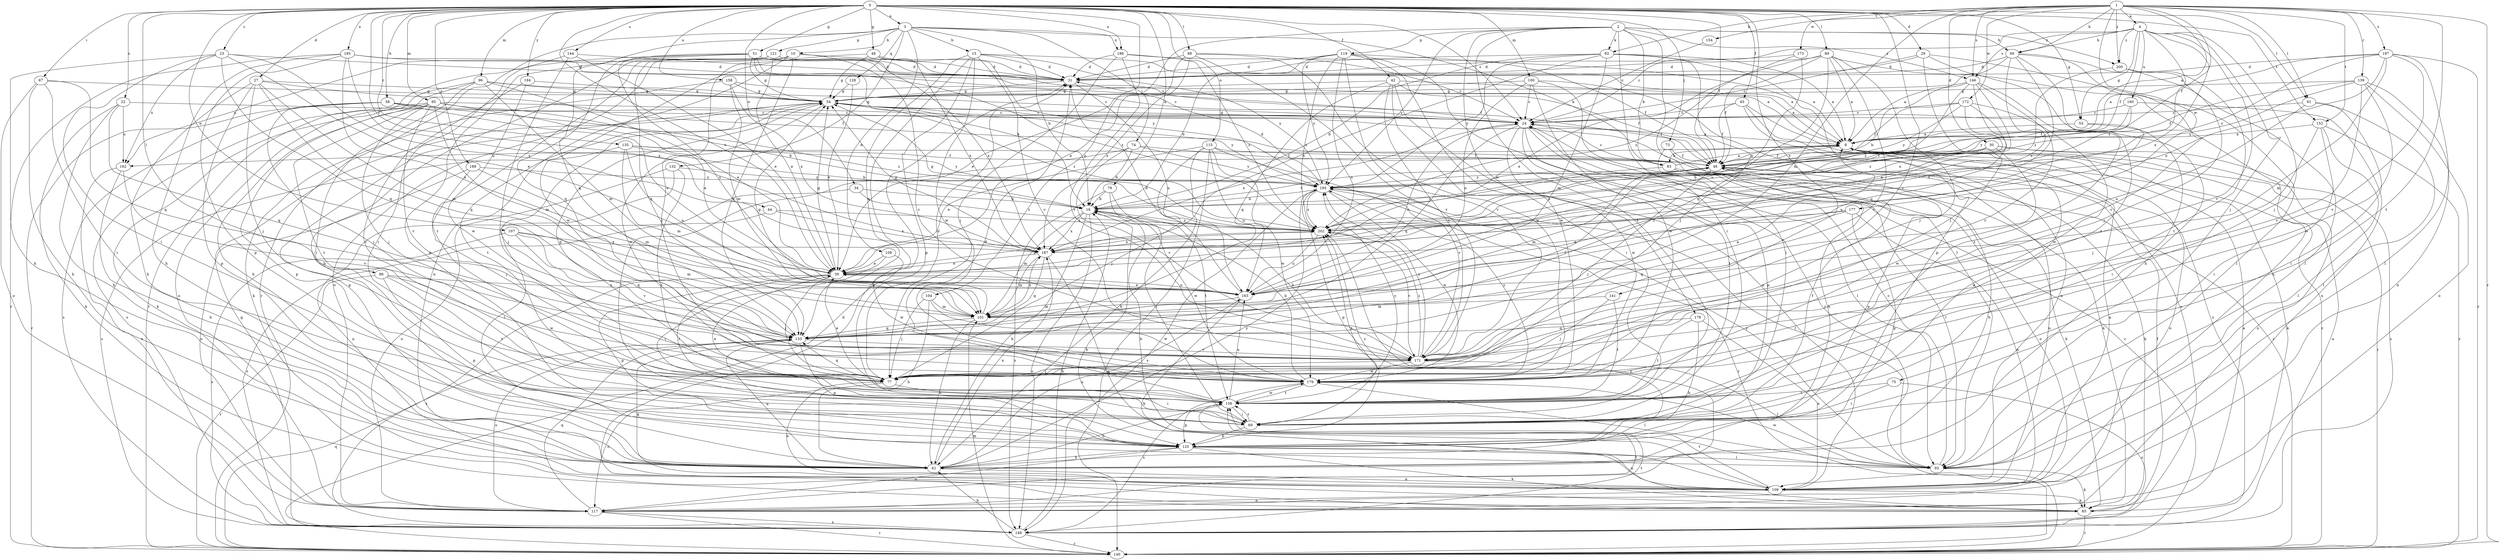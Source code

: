 strict digraph  {
0;
1;
2;
3;
4;
8;
10;
15;
16;
22;
23;
24;
27;
29;
30;
31;
34;
39;
42;
44;
45;
46;
48;
51;
53;
54;
58;
60;
61;
67;
69;
73;
74;
75;
77;
79;
82;
83;
85;
86;
88;
89;
91;
93;
95;
96;
100;
101;
104;
107;
108;
109;
115;
117;
119;
121;
125;
128;
132;
133;
135;
139;
140;
141;
144;
146;
148;
152;
154;
156;
158;
160;
162;
163;
171;
172;
173;
177;
178;
179;
185;
186;
187;
188;
194;
195;
197;
200;
202;
0 -> 3  [label=a];
0 -> 22  [label=c];
0 -> 23  [label=c];
0 -> 24  [label=c];
0 -> 27  [label=d];
0 -> 29  [label=d];
0 -> 34  [label=e];
0 -> 39  [label=e];
0 -> 42  [label=f];
0 -> 44  [label=f];
0 -> 45  [label=f];
0 -> 46  [label=f];
0 -> 48  [label=g];
0 -> 51  [label=g];
0 -> 53  [label=g];
0 -> 58  [label=h];
0 -> 67  [label=i];
0 -> 73  [label=j];
0 -> 79  [label=k];
0 -> 86  [label=l];
0 -> 88  [label=l];
0 -> 89  [label=l];
0 -> 91  [label=l];
0 -> 95  [label=m];
0 -> 96  [label=m];
0 -> 100  [label=m];
0 -> 104  [label=n];
0 -> 107  [label=n];
0 -> 115  [label=o];
0 -> 135  [label=r];
0 -> 141  [label=s];
0 -> 144  [label=s];
0 -> 152  [label=t];
0 -> 158  [label=u];
0 -> 171  [label=v];
0 -> 185  [label=x];
0 -> 186  [label=x];
0 -> 188  [label=y];
0 -> 194  [label=y];
1 -> 4  [label=a];
1 -> 8  [label=a];
1 -> 30  [label=d];
1 -> 46  [label=f];
1 -> 60  [label=h];
1 -> 82  [label=k];
1 -> 91  [label=l];
1 -> 101  [label=m];
1 -> 139  [label=r];
1 -> 140  [label=r];
1 -> 146  [label=s];
1 -> 152  [label=t];
1 -> 154  [label=t];
1 -> 156  [label=t];
1 -> 172  [label=w];
1 -> 173  [label=w];
1 -> 177  [label=w];
1 -> 197  [label=z];
1 -> 200  [label=z];
2 -> 39  [label=e];
2 -> 60  [label=h];
2 -> 69  [label=i];
2 -> 82  [label=k];
2 -> 83  [label=k];
2 -> 93  [label=l];
2 -> 119  [label=p];
2 -> 146  [label=s];
2 -> 156  [label=t];
2 -> 178  [label=w];
2 -> 195  [label=y];
2 -> 200  [label=z];
3 -> 10  [label=b];
3 -> 15  [label=b];
3 -> 16  [label=b];
3 -> 74  [label=j];
3 -> 83  [label=k];
3 -> 108  [label=n];
3 -> 121  [label=p];
3 -> 128  [label=q];
3 -> 132  [label=q];
3 -> 133  [label=q];
3 -> 140  [label=r];
3 -> 186  [label=x];
4 -> 24  [label=c];
4 -> 46  [label=f];
4 -> 53  [label=g];
4 -> 60  [label=h];
4 -> 75  [label=j];
4 -> 77  [label=j];
4 -> 146  [label=s];
4 -> 160  [label=u];
4 -> 171  [label=v];
4 -> 187  [label=x];
4 -> 200  [label=z];
4 -> 202  [label=z];
8 -> 46  [label=f];
8 -> 83  [label=k];
8 -> 85  [label=k];
8 -> 117  [label=o];
8 -> 140  [label=r];
8 -> 162  [label=u];
10 -> 31  [label=d];
10 -> 77  [label=j];
10 -> 109  [label=n];
10 -> 117  [label=o];
10 -> 133  [label=q];
10 -> 162  [label=u];
10 -> 171  [label=v];
15 -> 8  [label=a];
15 -> 31  [label=d];
15 -> 85  [label=k];
15 -> 125  [label=p];
15 -> 133  [label=q];
15 -> 171  [label=v];
15 -> 179  [label=w];
15 -> 195  [label=y];
16 -> 46  [label=f];
16 -> 61  [label=h];
16 -> 101  [label=m];
16 -> 148  [label=s];
16 -> 179  [label=w];
16 -> 187  [label=x];
16 -> 202  [label=z];
22 -> 24  [label=c];
22 -> 61  [label=h];
22 -> 85  [label=k];
22 -> 133  [label=q];
22 -> 162  [label=u];
23 -> 31  [label=d];
23 -> 39  [label=e];
23 -> 61  [label=h];
23 -> 69  [label=i];
23 -> 133  [label=q];
23 -> 162  [label=u];
23 -> 187  [label=x];
24 -> 8  [label=a];
24 -> 54  [label=g];
24 -> 93  [label=l];
24 -> 125  [label=p];
24 -> 133  [label=q];
24 -> 140  [label=r];
24 -> 156  [label=t];
24 -> 179  [label=w];
24 -> 187  [label=x];
27 -> 46  [label=f];
27 -> 54  [label=g];
27 -> 61  [label=h];
27 -> 77  [label=j];
27 -> 101  [label=m];
27 -> 125  [label=p];
27 -> 133  [label=q];
29 -> 24  [label=c];
29 -> 31  [label=d];
29 -> 61  [label=h];
29 -> 77  [label=j];
29 -> 93  [label=l];
30 -> 16  [label=b];
30 -> 46  [label=f];
30 -> 117  [label=o];
30 -> 148  [label=s];
30 -> 179  [label=w];
30 -> 187  [label=x];
31 -> 54  [label=g];
31 -> 163  [label=u];
34 -> 16  [label=b];
34 -> 109  [label=n];
34 -> 202  [label=z];
39 -> 54  [label=g];
39 -> 77  [label=j];
39 -> 125  [label=p];
39 -> 148  [label=s];
39 -> 156  [label=t];
39 -> 163  [label=u];
39 -> 202  [label=z];
42 -> 8  [label=a];
42 -> 46  [label=f];
42 -> 54  [label=g];
42 -> 69  [label=i];
42 -> 109  [label=n];
42 -> 133  [label=q];
42 -> 171  [label=v];
44 -> 148  [label=s];
44 -> 187  [label=x];
44 -> 202  [label=z];
45 -> 24  [label=c];
45 -> 46  [label=f];
45 -> 109  [label=n];
45 -> 140  [label=r];
45 -> 148  [label=s];
46 -> 8  [label=a];
46 -> 61  [label=h];
46 -> 77  [label=j];
46 -> 85  [label=k];
46 -> 101  [label=m];
46 -> 109  [label=n];
46 -> 125  [label=p];
46 -> 195  [label=y];
48 -> 31  [label=d];
48 -> 54  [label=g];
48 -> 179  [label=w];
48 -> 187  [label=x];
48 -> 195  [label=y];
51 -> 8  [label=a];
51 -> 16  [label=b];
51 -> 24  [label=c];
51 -> 31  [label=d];
51 -> 54  [label=g];
51 -> 69  [label=i];
51 -> 125  [label=p];
51 -> 133  [label=q];
51 -> 163  [label=u];
51 -> 202  [label=z];
53 -> 8  [label=a];
53 -> 69  [label=i];
53 -> 163  [label=u];
54 -> 24  [label=c];
54 -> 46  [label=f];
54 -> 77  [label=j];
54 -> 156  [label=t];
54 -> 179  [label=w];
54 -> 195  [label=y];
54 -> 202  [label=z];
58 -> 24  [label=c];
58 -> 39  [label=e];
58 -> 77  [label=j];
58 -> 140  [label=r];
58 -> 148  [label=s];
58 -> 202  [label=z];
60 -> 8  [label=a];
60 -> 31  [label=d];
60 -> 93  [label=l];
60 -> 156  [label=t];
60 -> 163  [label=u];
60 -> 171  [label=v];
60 -> 187  [label=x];
61 -> 54  [label=g];
61 -> 109  [label=n];
61 -> 133  [label=q];
61 -> 163  [label=u];
61 -> 187  [label=x];
61 -> 195  [label=y];
67 -> 54  [label=g];
67 -> 61  [label=h];
67 -> 69  [label=i];
67 -> 117  [label=o];
67 -> 133  [label=q];
69 -> 8  [label=a];
69 -> 46  [label=f];
69 -> 125  [label=p];
69 -> 156  [label=t];
69 -> 202  [label=z];
73 -> 46  [label=f];
73 -> 61  [label=h];
73 -> 85  [label=k];
74 -> 16  [label=b];
74 -> 46  [label=f];
74 -> 69  [label=i];
74 -> 171  [label=v];
74 -> 195  [label=y];
75 -> 69  [label=i];
75 -> 148  [label=s];
75 -> 156  [label=t];
77 -> 31  [label=d];
77 -> 39  [label=e];
77 -> 54  [label=g];
77 -> 69  [label=i];
77 -> 109  [label=n];
77 -> 117  [label=o];
77 -> 133  [label=q];
79 -> 16  [label=b];
79 -> 69  [label=i];
79 -> 148  [label=s];
79 -> 156  [label=t];
82 -> 8  [label=a];
82 -> 16  [label=b];
82 -> 31  [label=d];
82 -> 77  [label=j];
82 -> 101  [label=m];
82 -> 125  [label=p];
82 -> 187  [label=x];
82 -> 195  [label=y];
83 -> 8  [label=a];
83 -> 24  [label=c];
83 -> 85  [label=k];
83 -> 93  [label=l];
83 -> 117  [label=o];
83 -> 202  [label=z];
85 -> 8  [label=a];
85 -> 46  [label=f];
85 -> 140  [label=r];
86 -> 125  [label=p];
86 -> 140  [label=r];
86 -> 156  [label=t];
86 -> 163  [label=u];
86 -> 179  [label=w];
88 -> 24  [label=c];
88 -> 31  [label=d];
88 -> 39  [label=e];
88 -> 171  [label=v];
88 -> 179  [label=w];
88 -> 187  [label=x];
89 -> 8  [label=a];
89 -> 31  [label=d];
89 -> 39  [label=e];
89 -> 46  [label=f];
89 -> 77  [label=j];
89 -> 109  [label=n];
89 -> 133  [label=q];
89 -> 171  [label=v];
91 -> 24  [label=c];
91 -> 69  [label=i];
91 -> 93  [label=l];
91 -> 163  [label=u];
93 -> 16  [label=b];
93 -> 24  [label=c];
93 -> 85  [label=k];
93 -> 179  [label=w];
93 -> 195  [label=y];
95 -> 16  [label=b];
95 -> 24  [label=c];
95 -> 39  [label=e];
95 -> 77  [label=j];
95 -> 85  [label=k];
95 -> 101  [label=m];
95 -> 125  [label=p];
95 -> 148  [label=s];
95 -> 156  [label=t];
95 -> 171  [label=v];
96 -> 24  [label=c];
96 -> 39  [label=e];
96 -> 54  [label=g];
96 -> 61  [label=h];
96 -> 69  [label=i];
96 -> 101  [label=m];
96 -> 117  [label=o];
100 -> 24  [label=c];
100 -> 54  [label=g];
100 -> 69  [label=i];
100 -> 148  [label=s];
100 -> 163  [label=u];
100 -> 179  [label=w];
101 -> 54  [label=g];
101 -> 61  [label=h];
101 -> 133  [label=q];
101 -> 187  [label=x];
104 -> 61  [label=h];
104 -> 77  [label=j];
104 -> 101  [label=m];
104 -> 179  [label=w];
107 -> 101  [label=m];
107 -> 133  [label=q];
107 -> 148  [label=s];
107 -> 171  [label=v];
107 -> 187  [label=x];
108 -> 39  [label=e];
108 -> 69  [label=i];
108 -> 179  [label=w];
109 -> 8  [label=a];
109 -> 16  [label=b];
109 -> 85  [label=k];
109 -> 117  [label=o];
109 -> 133  [label=q];
109 -> 156  [label=t];
115 -> 39  [label=e];
115 -> 46  [label=f];
115 -> 61  [label=h];
115 -> 77  [label=j];
115 -> 140  [label=r];
115 -> 163  [label=u];
115 -> 171  [label=v];
115 -> 179  [label=w];
117 -> 133  [label=q];
117 -> 140  [label=r];
117 -> 148  [label=s];
117 -> 156  [label=t];
117 -> 202  [label=z];
119 -> 8  [label=a];
119 -> 16  [label=b];
119 -> 31  [label=d];
119 -> 140  [label=r];
119 -> 163  [label=u];
119 -> 171  [label=v];
119 -> 179  [label=w];
119 -> 195  [label=y];
119 -> 202  [label=z];
121 -> 31  [label=d];
121 -> 39  [label=e];
121 -> 61  [label=h];
121 -> 133  [label=q];
121 -> 156  [label=t];
121 -> 187  [label=x];
125 -> 61  [label=h];
125 -> 85  [label=k];
125 -> 93  [label=l];
125 -> 109  [label=n];
125 -> 117  [label=o];
125 -> 202  [label=z];
128 -> 39  [label=e];
128 -> 54  [label=g];
132 -> 93  [label=l];
132 -> 117  [label=o];
132 -> 156  [label=t];
132 -> 195  [label=y];
133 -> 8  [label=a];
133 -> 46  [label=f];
133 -> 117  [label=o];
133 -> 125  [label=p];
133 -> 171  [label=v];
135 -> 16  [label=b];
135 -> 46  [label=f];
135 -> 101  [label=m];
135 -> 148  [label=s];
135 -> 163  [label=u];
135 -> 195  [label=y];
139 -> 46  [label=f];
139 -> 54  [label=g];
139 -> 109  [label=n];
139 -> 117  [label=o];
139 -> 171  [label=v];
139 -> 179  [label=w];
139 -> 195  [label=y];
140 -> 24  [label=c];
140 -> 31  [label=d];
140 -> 101  [label=m];
140 -> 133  [label=q];
141 -> 77  [label=j];
141 -> 101  [label=m];
141 -> 156  [label=t];
144 -> 31  [label=d];
144 -> 39  [label=e];
144 -> 140  [label=r];
144 -> 171  [label=v];
146 -> 16  [label=b];
146 -> 39  [label=e];
146 -> 54  [label=g];
146 -> 156  [label=t];
146 -> 171  [label=v];
146 -> 187  [label=x];
146 -> 202  [label=z];
148 -> 8  [label=a];
148 -> 16  [label=b];
148 -> 54  [label=g];
148 -> 61  [label=h];
148 -> 140  [label=r];
148 -> 156  [label=t];
152 -> 8  [label=a];
152 -> 69  [label=i];
152 -> 77  [label=j];
152 -> 93  [label=l];
152 -> 140  [label=r];
154 -> 24  [label=c];
156 -> 31  [label=d];
156 -> 39  [label=e];
156 -> 61  [label=h];
156 -> 69  [label=i];
156 -> 125  [label=p];
156 -> 163  [label=u];
156 -> 179  [label=w];
156 -> 195  [label=y];
158 -> 24  [label=c];
158 -> 54  [label=g];
158 -> 85  [label=k];
158 -> 101  [label=m];
158 -> 187  [label=x];
160 -> 24  [label=c];
160 -> 46  [label=f];
160 -> 109  [label=n];
160 -> 195  [label=y];
162 -> 61  [label=h];
162 -> 117  [label=o];
162 -> 171  [label=v];
163 -> 24  [label=c];
163 -> 31  [label=d];
163 -> 39  [label=e];
163 -> 85  [label=k];
163 -> 101  [label=m];
171 -> 16  [label=b];
171 -> 77  [label=j];
171 -> 93  [label=l];
171 -> 179  [label=w];
171 -> 195  [label=y];
171 -> 202  [label=z];
172 -> 24  [label=c];
172 -> 46  [label=f];
172 -> 163  [label=u];
172 -> 179  [label=w];
172 -> 195  [label=y];
172 -> 202  [label=z];
173 -> 31  [label=d];
173 -> 163  [label=u];
173 -> 202  [label=z];
177 -> 39  [label=e];
177 -> 109  [label=n];
177 -> 125  [label=p];
177 -> 133  [label=q];
177 -> 202  [label=z];
178 -> 61  [label=h];
178 -> 109  [label=n];
178 -> 133  [label=q];
178 -> 156  [label=t];
179 -> 16  [label=b];
179 -> 93  [label=l];
179 -> 148  [label=s];
179 -> 156  [label=t];
179 -> 195  [label=y];
185 -> 31  [label=d];
185 -> 46  [label=f];
185 -> 61  [label=h];
185 -> 125  [label=p];
185 -> 140  [label=r];
185 -> 163  [label=u];
185 -> 187  [label=x];
186 -> 31  [label=d];
186 -> 46  [label=f];
186 -> 77  [label=j];
186 -> 171  [label=v];
186 -> 202  [label=z];
187 -> 39  [label=e];
187 -> 54  [label=g];
187 -> 101  [label=m];
187 -> 109  [label=n];
187 -> 133  [label=q];
188 -> 77  [label=j];
188 -> 101  [label=m];
188 -> 117  [label=o];
188 -> 195  [label=y];
194 -> 54  [label=g];
194 -> 156  [label=t];
194 -> 179  [label=w];
195 -> 16  [label=b];
195 -> 31  [label=d];
195 -> 93  [label=l];
195 -> 125  [label=p];
195 -> 140  [label=r];
195 -> 148  [label=s];
195 -> 179  [label=w];
195 -> 202  [label=z];
197 -> 8  [label=a];
197 -> 31  [label=d];
197 -> 93  [label=l];
197 -> 101  [label=m];
197 -> 140  [label=r];
197 -> 171  [label=v];
197 -> 187  [label=x];
197 -> 195  [label=y];
200 -> 77  [label=j];
200 -> 156  [label=t];
200 -> 202  [label=z];
202 -> 54  [label=g];
202 -> 163  [label=u];
202 -> 171  [label=v];
202 -> 187  [label=x];
}
